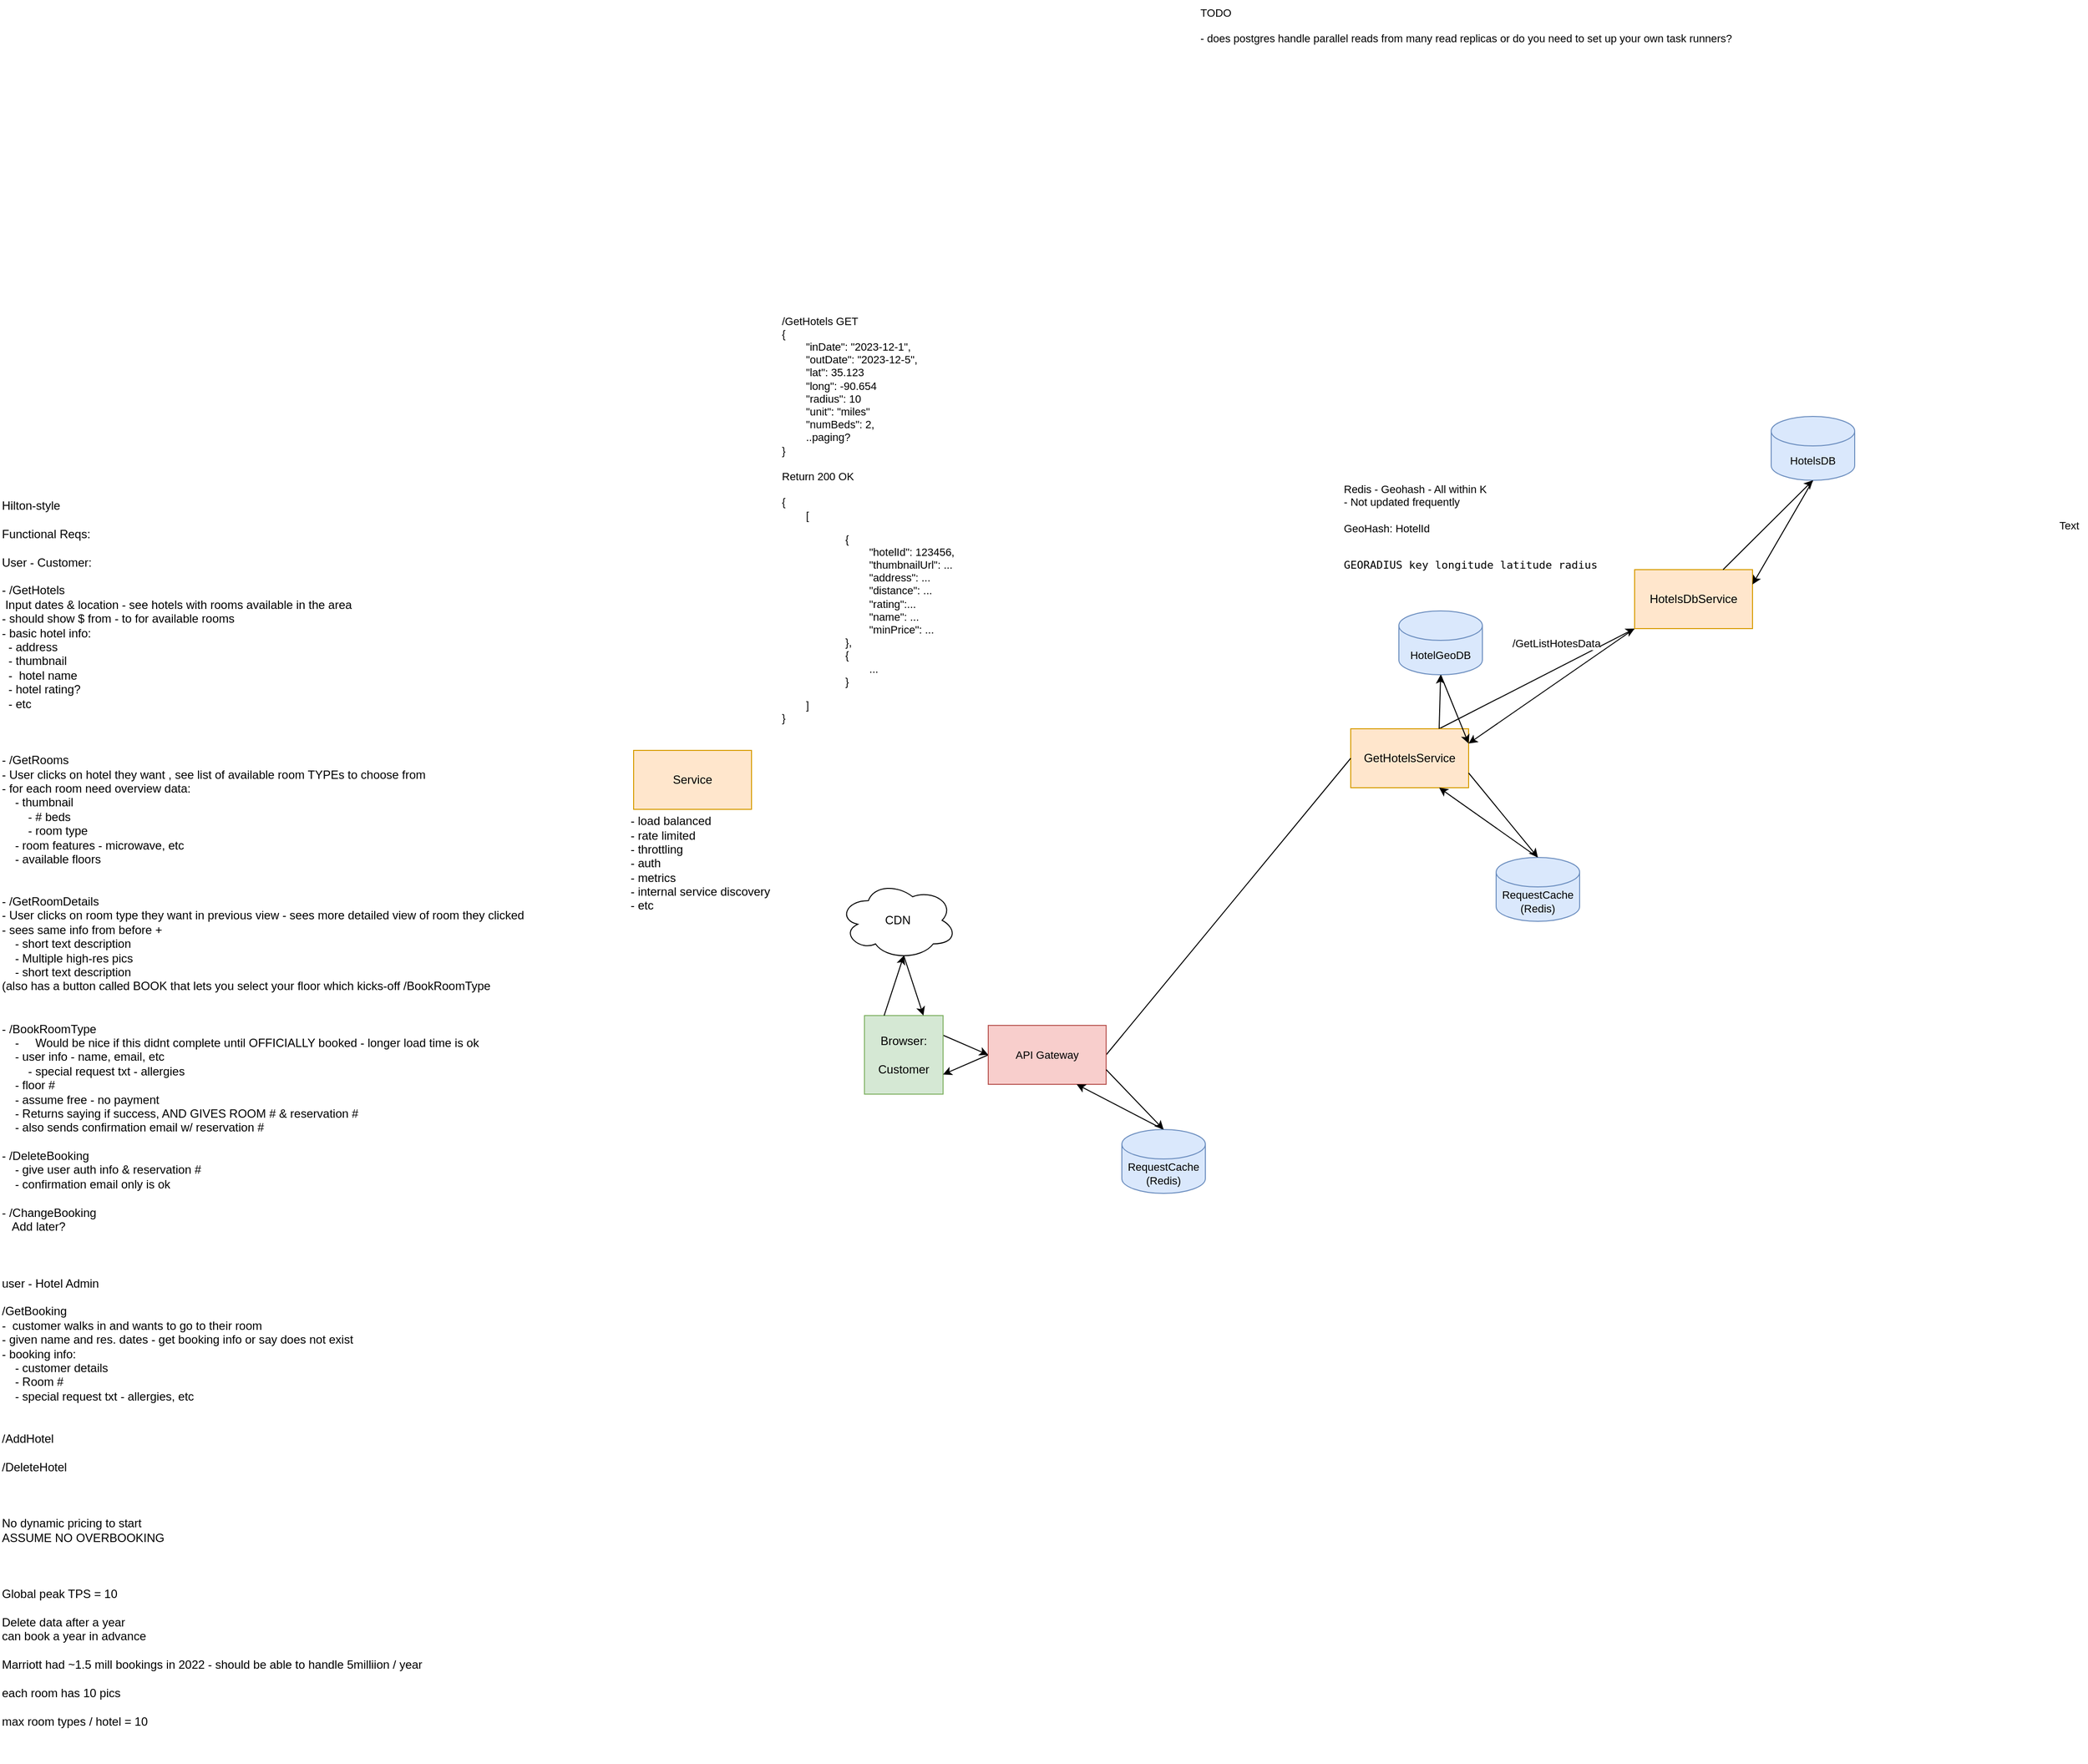 <mxfile version="22.0.8" type="github">
  <diagram name="Page-1" id="RRSpOChAPI_KbZhBSmLg">
    <mxGraphModel dx="2087" dy="2031" grid="0" gridSize="10" guides="1" tooltips="1" connect="1" arrows="1" fold="1" page="0" pageScale="1" pageWidth="850" pageHeight="1100" background="none" math="0" shadow="0">
      <root>
        <mxCell id="0" />
        <mxCell id="1" parent="0" />
        <mxCell id="EIAWiYakASDLayadyy67-1" value="&lt;div align=&quot;left&quot;&gt;Hilton-style&lt;br&gt;&lt;br&gt;Functional Reqs:&lt;/div&gt;&lt;div align=&quot;left&quot;&gt;&lt;br&gt;&lt;/div&gt;&lt;div align=&quot;left&quot;&gt;User - Customer:&lt;/div&gt;&lt;div align=&quot;left&quot;&gt;&lt;br&gt;&lt;/div&gt;&lt;div align=&quot;left&quot;&gt;- /GetHotels&lt;br&gt;&lt;/div&gt;&lt;div align=&quot;left&quot;&gt;&amp;nbsp;Input dates &amp;amp; location - see hotels with rooms available in the area&lt;/div&gt;&lt;div align=&quot;left&quot;&gt;- should show $ from - to for available rooms&lt;/div&gt;&lt;div align=&quot;left&quot;&gt;- basic hotel info:&lt;/div&gt;&lt;div align=&quot;left&quot;&gt;&amp;nbsp; - address&lt;/div&gt;&lt;div align=&quot;left&quot;&gt;&amp;nbsp; - thumbnail&lt;/div&gt;&lt;div align=&quot;left&quot;&gt;&amp;nbsp; -&amp;nbsp; hotel name&lt;/div&gt;&lt;div align=&quot;left&quot;&gt;&amp;nbsp; - hotel rating?&lt;/div&gt;&lt;div align=&quot;left&quot;&gt;&amp;nbsp; - etc&lt;br&gt;&lt;br&gt;&lt;br&gt;&lt;/div&gt;&lt;div align=&quot;left&quot;&gt;&lt;br&gt;&lt;/div&gt;&lt;div align=&quot;left&quot;&gt;- /GetRooms&lt;/div&gt;&lt;div align=&quot;left&quot;&gt;- User clicks on hotel they want , see list of available room TYPEs to choose from&lt;/div&gt;&lt;div align=&quot;left&quot;&gt;- for each room need overview data:&lt;/div&gt;&lt;div align=&quot;left&quot;&gt;&lt;span style=&quot;&quot;&gt;&lt;span style=&quot;&quot;&gt;&amp;nbsp;&amp;nbsp;&amp;nbsp;&amp;nbsp;&lt;/span&gt;&lt;/span&gt;- thumbnail&lt;/div&gt;&lt;div align=&quot;left&quot;&gt;&amp;nbsp;&amp;nbsp;&amp;nbsp;&amp;nbsp;&amp;nbsp;&amp;nbsp;&amp;nbsp; - # beds&lt;/div&gt;&lt;div align=&quot;left&quot;&gt;&amp;nbsp;&amp;nbsp;&amp;nbsp;&amp;nbsp;&amp;nbsp;&amp;nbsp;&amp;nbsp; - room type&lt;/div&gt;&lt;div align=&quot;left&quot;&gt;&lt;span style=&quot;&quot;&gt;&lt;span style=&quot;&quot;&gt;&amp;nbsp;&amp;nbsp;&amp;nbsp;&amp;nbsp;&lt;/span&gt;&lt;/span&gt;- room features - microwave, etc&lt;/div&gt;&lt;div align=&quot;left&quot;&gt;&lt;span style=&quot;&quot;&gt;&lt;span style=&quot;&quot;&gt;&amp;nbsp;&amp;nbsp;&amp;nbsp;&amp;nbsp;&lt;/span&gt;&lt;/span&gt;- available floors&lt;/div&gt;&lt;div align=&quot;left&quot;&gt;&lt;br&gt;&lt;/div&gt;&lt;div align=&quot;left&quot;&gt;&lt;br&gt;&lt;/div&gt;&lt;div align=&quot;left&quot;&gt;- /GetRoomDetails&lt;/div&gt;&lt;div align=&quot;left&quot;&gt;- User clicks on room type they want in previous view - sees more detailed view of room they clicked&lt;/div&gt;&lt;div align=&quot;left&quot;&gt;- sees same info from before + &lt;br&gt;&lt;div align=&quot;left&quot;&gt;&lt;span style=&quot;&quot;&gt;&amp;nbsp;&amp;nbsp;&amp;nbsp;&amp;nbsp;&lt;/span&gt;- short text description&lt;/div&gt;&lt;div align=&quot;left&quot;&gt;&lt;span style=&quot;&quot;&gt;&lt;span style=&quot;&quot;&gt;&amp;nbsp;&amp;nbsp;&amp;nbsp;&amp;nbsp;&lt;/span&gt;&lt;/span&gt;- Multiple high-res pics&lt;/div&gt;&lt;div align=&quot;left&quot;&gt;&lt;span style=&quot;&quot;&gt;&lt;span style=&quot;&quot;&gt;&amp;nbsp;&amp;nbsp;&amp;nbsp;&amp;nbsp;&lt;/span&gt;&lt;/span&gt;- short text description&lt;/div&gt;&lt;div align=&quot;left&quot;&gt;(also has a button called BOOK that lets you select your floor which kicks-off /BookRoomType&lt;/div&gt;&lt;div align=&quot;left&quot;&gt;&lt;br&gt;&lt;/div&gt;&lt;div align=&quot;left&quot;&gt;&lt;br&gt;&lt;/div&gt;&lt;div align=&quot;left&quot;&gt;- /BookRoomType&lt;/div&gt;&lt;div align=&quot;left&quot;&gt;&lt;span style=&quot;&quot;&gt;&lt;span style=&quot;&quot;&gt;&amp;nbsp;&amp;nbsp;&amp;nbsp;&amp;nbsp;&lt;/span&gt;&lt;/span&gt;- &lt;span style=&quot;&quot;&gt;&amp;nbsp;&amp;nbsp;&amp;nbsp;&lt;/span&gt; Would be nice if this didnt complete until OFFICIALLY booked - longer load time is ok&lt;/div&gt;&lt;div align=&quot;left&quot;&gt;&lt;span style=&quot;&quot;&gt;&lt;span style=&quot;&quot;&gt;&amp;nbsp;&amp;nbsp;&amp;nbsp;&amp;nbsp;&lt;/span&gt;&lt;/span&gt;- user info - name, email, etc&lt;/div&gt;&lt;div align=&quot;left&quot;&gt;&amp;nbsp;&amp;nbsp;&amp;nbsp;&amp;nbsp;&amp;nbsp;&amp;nbsp;&amp;nbsp; - special request txt - allergies&lt;/div&gt;&lt;div align=&quot;left&quot;&gt;&lt;span style=&quot;&quot;&gt;&lt;span style=&quot;&quot;&gt;&amp;nbsp;&amp;nbsp;&amp;nbsp;&amp;nbsp;&lt;/span&gt;&lt;/span&gt;- floor #&lt;/div&gt;&lt;div align=&quot;left&quot;&gt;&lt;span style=&quot;&quot;&gt;&lt;span style=&quot;&quot;&gt;&amp;nbsp;&amp;nbsp;&amp;nbsp;&amp;nbsp;&lt;/span&gt;&lt;/span&gt;- assume free - no payment&lt;/div&gt;&lt;div align=&quot;left&quot;&gt;&lt;span style=&quot;&quot;&gt;&lt;span style=&quot;&quot;&gt;&amp;nbsp;&amp;nbsp;&amp;nbsp;&amp;nbsp;&lt;/span&gt;&lt;/span&gt;- Returns saying if success, AND GIVES ROOM # &amp;amp; reservation #&lt;/div&gt;&lt;div align=&quot;left&quot;&gt;&lt;span style=&quot;&quot;&gt;&lt;span style=&quot;&quot;&gt;&amp;nbsp;&amp;nbsp;&amp;nbsp;&amp;nbsp;&lt;/span&gt;&lt;/span&gt;- also sends confirmation email w/ reservation #&lt;br&gt;&lt;/div&gt;&lt;div align=&quot;left&quot;&gt;&lt;br&gt;&lt;/div&gt;&lt;div align=&quot;left&quot;&gt;- /DeleteBooking&lt;/div&gt;&lt;div align=&quot;left&quot;&gt;&lt;span style=&quot;&quot;&gt;&lt;span style=&quot;&quot;&gt;&amp;nbsp;&amp;nbsp;&amp;nbsp;&amp;nbsp;&lt;/span&gt;&lt;/span&gt;- give user auth info &amp;amp; reservation #&lt;/div&gt;&lt;div align=&quot;left&quot;&gt;&lt;span style=&quot;&quot;&gt;&lt;span style=&quot;white-space: pre;&quot;&gt;&amp;nbsp;&amp;nbsp;&amp;nbsp;&amp;nbsp;&lt;/span&gt;&lt;/span&gt;- confirmation email only is ok&lt;/div&gt;&lt;div align=&quot;left&quot;&gt;&lt;br&gt;&lt;/div&gt;&lt;div align=&quot;left&quot;&gt;- /ChangeBooking&lt;/div&gt;&lt;div align=&quot;left&quot;&gt;&lt;span style=&quot;&quot;&gt;&lt;span style=&quot;white-space: pre;&quot;&gt;&amp;nbsp;&amp;nbsp;&amp;nbsp;Add later?&lt;/span&gt;&lt;/span&gt;&lt;div align=&quot;left&quot;&gt;&lt;br&gt;&lt;/div&gt;&lt;/div&gt;&lt;div align=&quot;left&quot;&gt;&lt;br&gt;&lt;/div&gt;&lt;div align=&quot;left&quot;&gt;&lt;br&gt;&lt;/div&gt;&lt;div align=&quot;left&quot;&gt;user - Hotel Admin&lt;br&gt;&lt;br&gt;/GetBooking&lt;/div&gt;&lt;div align=&quot;left&quot;&gt;-&amp;nbsp; customer walks in and wants to go to their room&lt;br&gt;&lt;/div&gt;&lt;div align=&quot;left&quot;&gt;- given name and res. dates - get booking info or say does not exist&lt;/div&gt;&lt;div align=&quot;left&quot;&gt;- booking info:&lt;/div&gt;&lt;div align=&quot;left&quot;&gt;&lt;span style=&quot;&quot;&gt;&lt;span style=&quot;&quot;&gt;&amp;nbsp;&amp;nbsp;&amp;nbsp;&amp;nbsp;&lt;/span&gt;&lt;/span&gt;- customer details&lt;/div&gt;&lt;div align=&quot;left&quot;&gt;&lt;span style=&quot;&quot;&gt;&lt;span style=&quot;&quot;&gt;&amp;nbsp;&amp;nbsp;&amp;nbsp;&amp;nbsp;&lt;/span&gt;&lt;/span&gt;- Room #&lt;/div&gt;&lt;div align=&quot;left&quot;&gt;&lt;span style=&quot;&quot;&gt;&lt;span style=&quot;&quot;&gt;&amp;nbsp;&amp;nbsp;&amp;nbsp;&amp;nbsp;&lt;/span&gt;&lt;/span&gt;- special request txt - allergies, etc&lt;/div&gt;&lt;div align=&quot;left&quot;&gt;&lt;br&gt;&lt;/div&gt;&lt;div align=&quot;left&quot;&gt;&lt;br&gt;&lt;/div&gt;&lt;div align=&quot;left&quot;&gt;/AddHotel&lt;/div&gt;&lt;div align=&quot;left&quot;&gt;&lt;br&gt;&lt;/div&gt;&lt;div align=&quot;left&quot;&gt;/DeleteHotel&lt;br&gt;&lt;/div&gt;&lt;div align=&quot;left&quot;&gt;&lt;br&gt;&lt;/div&gt;&lt;div align=&quot;left&quot;&gt;&lt;br&gt;&lt;/div&gt;&lt;div align=&quot;left&quot;&gt;&lt;br&gt;&lt;/div&gt;&lt;div align=&quot;left&quot;&gt;No dynamic pricing to start&lt;br&gt;&lt;/div&gt;&lt;div align=&quot;left&quot;&gt;ASSUME NO OVERBOOKING&lt;/div&gt;&lt;div align=&quot;left&quot;&gt;&lt;br&gt;&lt;/div&gt;&lt;div align=&quot;left&quot;&gt;&lt;br&gt;&lt;/div&gt;&lt;div align=&quot;left&quot;&gt;&lt;br&gt;&lt;/div&gt;&lt;div align=&quot;left&quot;&gt;Global peak TPS = 10&lt;/div&gt;&lt;div align=&quot;left&quot;&gt;&lt;br&gt;&lt;/div&gt;&lt;div align=&quot;left&quot;&gt;Delete data after a year&lt;/div&gt;&lt;div align=&quot;left&quot;&gt;can book a year in advance&lt;/div&gt;&lt;div align=&quot;left&quot;&gt;&lt;br&gt;&lt;/div&gt;&lt;div align=&quot;left&quot;&gt;Marriott had ~1.5 mill bookings in 2022 - should be able to handle 5milliion / year&lt;/div&gt;&lt;div align=&quot;left&quot;&gt;&lt;br&gt;&lt;/div&gt;&lt;div align=&quot;left&quot;&gt;each room has 10 pics&lt;/div&gt;&lt;div align=&quot;left&quot;&gt;&lt;br&gt;&lt;/div&gt;&lt;div align=&quot;left&quot;&gt;max room types / hotel = 10&lt;br&gt;&lt;/div&gt;&lt;div align=&quot;left&quot;&gt;&lt;br&gt;&lt;/div&gt;&lt;/div&gt;&lt;div align=&quot;left&quot;&gt;&lt;br&gt;&lt;/div&gt;" style="text;html=1;align=left;verticalAlign=middle;resizable=0;points=[];autosize=1;strokeColor=none;fillColor=none;" vertex="1" parent="1">
          <mxGeometry x="-220" y="-593" width="559" height="1294" as="geometry" />
        </mxCell>
        <mxCell id="EIAWiYakASDLayadyy67-28" style="edgeStyle=none;shape=connector;rounded=0;orthogonalLoop=1;jettySize=auto;html=1;exitX=1;exitY=0.25;exitDx=0;exitDy=0;entryX=0;entryY=0.5;entryDx=0;entryDy=0;labelBackgroundColor=default;strokeColor=default;align=center;verticalAlign=middle;fontFamily=Helvetica;fontSize=11;fontColor=default;endArrow=classic;" edge="1" parent="1" source="EIAWiYakASDLayadyy67-2" target="EIAWiYakASDLayadyy67-27">
          <mxGeometry relative="1" as="geometry" />
        </mxCell>
        <mxCell id="EIAWiYakASDLayadyy67-2" value="Browser:&lt;br&gt;&lt;br&gt;Customer" style="whiteSpace=wrap;html=1;aspect=fixed;fillColor=#d5e8d4;strokeColor=#82b366;" vertex="1" parent="1">
          <mxGeometry x="660" y="-60" width="80" height="80" as="geometry" />
        </mxCell>
        <mxCell id="EIAWiYakASDLayadyy67-37" style="edgeStyle=none;shape=connector;rounded=0;orthogonalLoop=1;jettySize=auto;html=1;exitX=0.75;exitY=0;exitDx=0;exitDy=0;entryX=0;entryY=1;entryDx=0;entryDy=0;labelBackgroundColor=default;strokeColor=default;align=center;verticalAlign=middle;fontFamily=Helvetica;fontSize=11;fontColor=default;endArrow=classic;" edge="1" parent="1" source="EIAWiYakASDLayadyy67-4" target="EIAWiYakASDLayadyy67-36">
          <mxGeometry relative="1" as="geometry" />
        </mxCell>
        <mxCell id="EIAWiYakASDLayadyy67-44" value="/GetListHotesData" style="edgeLabel;html=1;align=center;verticalAlign=middle;resizable=0;points=[];fontSize=11;fontFamily=Helvetica;fontColor=default;" vertex="1" connectable="0" parent="EIAWiYakASDLayadyy67-37">
          <mxGeometry x="-0.14" relative="1" as="geometry">
            <mxPoint x="33" y="-43" as="offset" />
          </mxGeometry>
        </mxCell>
        <mxCell id="EIAWiYakASDLayadyy67-4" value="GetHotelsService" style="whiteSpace=wrap;html=1;fillColor=#ffe6cc;strokeColor=#d79b00;" vertex="1" parent="1">
          <mxGeometry x="1155" y="-352" width="120" height="60" as="geometry" />
        </mxCell>
        <mxCell id="EIAWiYakASDLayadyy67-7" value="Service" style="whiteSpace=wrap;html=1;fillColor=#ffe6cc;strokeColor=#d79b00;" vertex="1" parent="1">
          <mxGeometry x="425" y="-330" width="120" height="60" as="geometry" />
        </mxCell>
        <mxCell id="EIAWiYakASDLayadyy67-8" value="&lt;div align=&quot;left&quot;&gt;- load balanced&lt;/div&gt;&lt;div align=&quot;left&quot;&gt;- rate limited&lt;/div&gt;&lt;div align=&quot;left&quot;&gt;- throttling&lt;/div&gt;&lt;div align=&quot;left&quot;&gt;- auth&lt;/div&gt;&lt;div align=&quot;left&quot;&gt;- metrics&lt;/div&gt;&lt;div align=&quot;left&quot;&gt;- internal service discovery&lt;/div&gt;&lt;div align=&quot;left&quot;&gt;- etc&lt;br&gt;&lt;/div&gt;" style="text;html=1;align=left;verticalAlign=middle;resizable=0;points=[];autosize=1;strokeColor=none;fillColor=none;" vertex="1" parent="1">
          <mxGeometry x="420" y="-270" width="170" height="110" as="geometry" />
        </mxCell>
        <mxCell id="EIAWiYakASDLayadyy67-12" style="rounded=0;orthogonalLoop=1;jettySize=auto;html=1;exitX=0.55;exitY=0.95;exitDx=0;exitDy=0;exitPerimeter=0;entryX=0.75;entryY=0;entryDx=0;entryDy=0;" edge="1" parent="1" source="EIAWiYakASDLayadyy67-9" target="EIAWiYakASDLayadyy67-2">
          <mxGeometry relative="1" as="geometry" />
        </mxCell>
        <mxCell id="EIAWiYakASDLayadyy67-9" value="CDN" style="ellipse;shape=cloud;whiteSpace=wrap;html=1;" vertex="1" parent="1">
          <mxGeometry x="634" y="-197" width="120" height="80" as="geometry" />
        </mxCell>
        <mxCell id="EIAWiYakASDLayadyy67-11" style="rounded=0;orthogonalLoop=1;jettySize=auto;html=1;exitX=0.25;exitY=0;exitDx=0;exitDy=0;entryX=0.55;entryY=0.95;entryDx=0;entryDy=0;entryPerimeter=0;" edge="1" parent="1" source="EIAWiYakASDLayadyy67-2" target="EIAWiYakASDLayadyy67-9">
          <mxGeometry relative="1" as="geometry" />
        </mxCell>
        <mxCell id="EIAWiYakASDLayadyy67-18" style="edgeStyle=none;shape=connector;rounded=0;orthogonalLoop=1;jettySize=auto;html=1;exitX=0.5;exitY=1;exitDx=0;exitDy=0;exitPerimeter=0;entryX=1;entryY=0.25;entryDx=0;entryDy=0;labelBackgroundColor=default;strokeColor=default;align=center;verticalAlign=middle;fontFamily=Helvetica;fontSize=11;fontColor=default;endArrow=classic;" edge="1" parent="1" source="EIAWiYakASDLayadyy67-15" target="EIAWiYakASDLayadyy67-4">
          <mxGeometry relative="1" as="geometry" />
        </mxCell>
        <mxCell id="EIAWiYakASDLayadyy67-15" value="HotelGeoDB" style="shape=cylinder3;whiteSpace=wrap;html=1;boundedLbl=1;backgroundOutline=1;size=15;fontFamily=Helvetica;fontSize=11;fillColor=#dae8fc;strokeColor=#6c8ebf;" vertex="1" parent="1">
          <mxGeometry x="1204" y="-472" width="85" height="65" as="geometry" />
        </mxCell>
        <mxCell id="EIAWiYakASDLayadyy67-16" value="&lt;div align=&quot;left&quot;&gt;Redis - Geohash - All within K&lt;/div&gt;&lt;div align=&quot;left&quot;&gt;- Not updated frequently&lt;br&gt;&lt;br&gt;GeoHash: HotelId&lt;/div&gt;&lt;div align=&quot;left&quot;&gt;&lt;br&gt;&lt;/div&gt;&lt;div align=&quot;left&quot;&gt;&lt;pre class=&quot;command-syntax&quot;&gt;GEORADIUS key longitude latitude radius&lt;/pre&gt;&lt;/div&gt;" style="text;html=1;align=left;verticalAlign=middle;resizable=0;points=[];autosize=1;strokeColor=none;fillColor=none;fontSize=11;fontFamily=Helvetica;fontColor=default;" vertex="1" parent="1">
          <mxGeometry x="1146" y="-609" width="252" height="113" as="geometry" />
        </mxCell>
        <mxCell id="EIAWiYakASDLayadyy67-17" style="edgeStyle=none;shape=connector;rounded=0;orthogonalLoop=1;jettySize=auto;html=1;exitX=0.75;exitY=0;exitDx=0;exitDy=0;entryX=0.5;entryY=1;entryDx=0;entryDy=0;entryPerimeter=0;labelBackgroundColor=default;strokeColor=default;align=center;verticalAlign=middle;fontFamily=Helvetica;fontSize=11;fontColor=default;endArrow=classic;" edge="1" parent="1" source="EIAWiYakASDLayadyy67-4" target="EIAWiYakASDLayadyy67-15">
          <mxGeometry relative="1" as="geometry" />
        </mxCell>
        <mxCell id="EIAWiYakASDLayadyy67-21" style="edgeStyle=none;shape=connector;rounded=0;orthogonalLoop=1;jettySize=auto;html=1;exitX=0.5;exitY=0;exitDx=0;exitDy=0;exitPerimeter=0;entryX=0.75;entryY=1;entryDx=0;entryDy=0;labelBackgroundColor=default;strokeColor=default;align=center;verticalAlign=middle;fontFamily=Helvetica;fontSize=11;fontColor=default;endArrow=classic;" edge="1" parent="1" source="EIAWiYakASDLayadyy67-19" target="EIAWiYakASDLayadyy67-4">
          <mxGeometry relative="1" as="geometry" />
        </mxCell>
        <mxCell id="EIAWiYakASDLayadyy67-19" value="&lt;div&gt;RequestCache&lt;/div&gt;&lt;div&gt;(Redis)&lt;br&gt;&lt;/div&gt;" style="shape=cylinder3;whiteSpace=wrap;html=1;boundedLbl=1;backgroundOutline=1;size=15;fontFamily=Helvetica;fontSize=11;fillColor=#dae8fc;strokeColor=#6c8ebf;" vertex="1" parent="1">
          <mxGeometry x="1303" y="-221" width="85" height="65" as="geometry" />
        </mxCell>
        <mxCell id="EIAWiYakASDLayadyy67-20" style="edgeStyle=none;shape=connector;rounded=0;orthogonalLoop=1;jettySize=auto;html=1;exitX=1;exitY=0.75;exitDx=0;exitDy=0;entryX=0.5;entryY=0;entryDx=0;entryDy=0;entryPerimeter=0;labelBackgroundColor=default;strokeColor=default;align=center;verticalAlign=middle;fontFamily=Helvetica;fontSize=11;fontColor=default;endArrow=classic;" edge="1" parent="1" source="EIAWiYakASDLayadyy67-4" target="EIAWiYakASDLayadyy67-19">
          <mxGeometry relative="1" as="geometry" />
        </mxCell>
        <mxCell id="EIAWiYakASDLayadyy67-22" value="&lt;div align=&quot;left&quot;&gt;/GetHotels GET&lt;/div&gt;&lt;div align=&quot;left&quot;&gt;{&lt;/div&gt;&lt;div align=&quot;left&quot;&gt;&lt;span style=&quot;white-space: pre;&quot;&gt;&#x9;&lt;/span&gt;&quot;inDate&quot;: &quot;2023-12-1&quot;,&lt;/div&gt;&lt;div align=&quot;left&quot;&gt;&lt;span style=&quot;white-space: pre;&quot;&gt;&#x9;&lt;/span&gt;&quot;outDate&quot;: &quot;2023-12-5&quot;,&lt;/div&gt;&lt;div align=&quot;left&quot;&gt;&lt;span style=&quot;white-space: pre;&quot;&gt;&#x9;&lt;/span&gt;&quot;lat&quot;: 35.123&lt;/div&gt;&lt;div align=&quot;left&quot;&gt;&lt;span style=&quot;white-space: pre;&quot;&gt;&#x9;&lt;/span&gt;&quot;long&quot;: -90.654&lt;/div&gt;&lt;div align=&quot;left&quot;&gt;&lt;span style=&quot;white-space: pre;&quot;&gt;&#x9;&lt;/span&gt;&quot;radius&quot;: 10&lt;/div&gt;&lt;div align=&quot;left&quot;&gt;&lt;span style=&quot;white-space: pre;&quot;&gt;&#x9;&lt;/span&gt;&quot;unit&quot;: &quot;miles&quot;&lt;/div&gt;&lt;div align=&quot;left&quot;&gt;&lt;span style=&quot;white-space: pre;&quot;&gt;&#x9;&lt;/span&gt;&quot;numBeds&quot;: 2,&lt;br&gt;&lt;/div&gt;&lt;div align=&quot;left&quot;&gt;&lt;span style=&quot;white-space: pre;&quot;&gt;&#x9;&lt;/span&gt;..paging?&lt;br&gt;&lt;/div&gt;&lt;div align=&quot;left&quot;&gt;}&lt;/div&gt;&lt;div align=&quot;left&quot;&gt;&lt;br&gt;&lt;/div&gt;&lt;div align=&quot;left&quot;&gt;Return 200 OK&lt;br&gt;&lt;br&gt;{&lt;/div&gt;&lt;div align=&quot;left&quot;&gt;&lt;span style=&quot;white-space: pre;&quot;&gt;&lt;span style=&quot;white-space: pre;&quot;&gt;&#x9;&lt;/span&gt;[&lt;/span&gt;&lt;/div&gt;&lt;blockquote&gt;&lt;div align=&quot;left&quot;&gt;&lt;span style=&quot;white-space: pre;&quot;&gt;&#x9;&lt;/span&gt;{&lt;/div&gt;&lt;div align=&quot;left&quot;&gt;&lt;span style=&quot;white-space: pre;&quot;&gt;&#x9;&lt;/span&gt;&lt;span style=&quot;white-space: pre;&quot;&gt;&#x9;&quot;hotelId&quot;: 123456,&lt;/span&gt;&lt;/div&gt;&lt;div align=&quot;left&quot;&gt;&lt;span style=&quot;white-space: pre;&quot;&gt;&lt;span style=&quot;white-space: pre;&quot;&gt;&#x9;&lt;/span&gt;&lt;span style=&quot;white-space: pre;&quot;&gt;&#x9;&lt;/span&gt;&quot;thumbnailUrl&quot;: ...&lt;/span&gt;&lt;/div&gt;&lt;div align=&quot;left&quot;&gt;&lt;span style=&quot;white-space: pre;&quot;&gt;&lt;span style=&quot;white-space: pre;&quot;&gt;&#x9;&lt;/span&gt;&lt;span style=&quot;white-space: pre;&quot;&gt;&#x9;&lt;/span&gt;&quot;address&quot;: ...&lt;/span&gt;&lt;/div&gt;&lt;div align=&quot;left&quot;&gt;&lt;span style=&quot;white-space: pre;&quot;&gt;&lt;span style=&quot;white-space: pre;&quot;&gt;&#x9;&lt;/span&gt;&lt;span style=&quot;white-space: pre;&quot;&gt;&#x9;&lt;/span&gt;&quot;distance&quot;: ...&lt;/span&gt;&lt;/div&gt;&lt;div align=&quot;left&quot;&gt;&lt;span style=&quot;white-space: pre;&quot;&gt;&lt;span style=&quot;white-space: pre;&quot;&gt;&#x9;&lt;/span&gt;&lt;span style=&quot;white-space: pre;&quot;&gt;&#x9;&lt;/span&gt;&quot;rating&quot;:...&lt;/span&gt;&lt;/div&gt;&lt;div align=&quot;left&quot;&gt;&lt;span style=&quot;white-space: pre;&quot;&gt;&lt;span style=&quot;white-space: pre;&quot;&gt;&#x9;&lt;/span&gt;&lt;span style=&quot;white-space: pre;&quot;&gt;&#x9;&lt;/span&gt;&quot;name&quot;: ...&lt;br&gt;&lt;/span&gt;&lt;/div&gt;&lt;div align=&quot;left&quot;&gt;&lt;span style=&quot;white-space: pre;&quot;&gt;&lt;span style=&quot;white-space: pre;&quot;&gt;&#x9;&lt;/span&gt;&lt;span style=&quot;white-space: pre;&quot;&gt;&#x9;&lt;/span&gt;&quot;minPrice&quot;: ...&lt;br&gt;&lt;/span&gt;&lt;/div&gt;&lt;div align=&quot;left&quot;&gt;&lt;span style=&quot;white-space: pre;&quot;&gt;&#x9;&lt;/span&gt;},&lt;/div&gt;&lt;div align=&quot;left&quot;&gt;&lt;span style=&quot;white-space: pre;&quot;&gt;&#x9;&lt;/span&gt;{&lt;/div&gt;&lt;div align=&quot;left&quot;&gt;&lt;span style=&quot;white-space: pre;&quot;&gt;&#x9;&lt;/span&gt;&lt;span style=&quot;white-space: pre;&quot;&gt;&#x9;&lt;/span&gt;...&lt;br&gt;&lt;/div&gt;&lt;div align=&quot;left&quot;&gt;&lt;span style=&quot;white-space: pre;&quot;&gt;&#x9;&lt;/span&gt;}&lt;br&gt;&lt;/div&gt;&lt;/blockquote&gt;&lt;div align=&quot;left&quot;&gt;&lt;span style=&quot;white-space: pre;&quot;&gt;&#x9;&lt;/span&gt;]&lt;br&gt;&lt;/div&gt;&lt;div align=&quot;left&quot;&gt;}&lt;br&gt;&lt;/div&gt;" style="text;html=1;align=left;verticalAlign=middle;resizable=0;points=[];autosize=1;strokeColor=none;fillColor=none;fontSize=11;fontFamily=Helvetica;fontColor=default;" vertex="1" parent="1">
          <mxGeometry x="574" y="-780" width="230" height="430" as="geometry" />
        </mxCell>
        <mxCell id="EIAWiYakASDLayadyy67-29" style="edgeStyle=none;shape=connector;rounded=0;orthogonalLoop=1;jettySize=auto;html=1;exitX=0;exitY=0.5;exitDx=0;exitDy=0;entryX=1;entryY=0.75;entryDx=0;entryDy=0;labelBackgroundColor=default;strokeColor=default;align=center;verticalAlign=middle;fontFamily=Helvetica;fontSize=11;fontColor=default;endArrow=classic;" edge="1" parent="1" source="EIAWiYakASDLayadyy67-27" target="EIAWiYakASDLayadyy67-2">
          <mxGeometry relative="1" as="geometry" />
        </mxCell>
        <mxCell id="EIAWiYakASDLayadyy67-35" style="edgeStyle=none;shape=connector;rounded=0;orthogonalLoop=1;jettySize=auto;html=1;exitX=1;exitY=0.5;exitDx=0;exitDy=0;entryX=0;entryY=0.5;entryDx=0;entryDy=0;labelBackgroundColor=default;strokeColor=default;align=center;verticalAlign=middle;fontFamily=Helvetica;fontSize=11;fontColor=default;endArrow=none;endFill=0;" edge="1" parent="1" source="EIAWiYakASDLayadyy67-27" target="EIAWiYakASDLayadyy67-4">
          <mxGeometry relative="1" as="geometry" />
        </mxCell>
        <mxCell id="EIAWiYakASDLayadyy67-27" value="API Gateway" style="rounded=0;whiteSpace=wrap;html=1;fontFamily=Helvetica;fontSize=11;fillColor=#f8cecc;strokeColor=#b85450;" vertex="1" parent="1">
          <mxGeometry x="786" y="-50" width="120" height="60" as="geometry" />
        </mxCell>
        <mxCell id="EIAWiYakASDLayadyy67-32" style="edgeStyle=none;shape=connector;rounded=0;orthogonalLoop=1;jettySize=auto;html=1;exitX=0.5;exitY=0;exitDx=0;exitDy=0;exitPerimeter=0;entryX=0.75;entryY=1;entryDx=0;entryDy=0;labelBackgroundColor=default;strokeColor=default;align=center;verticalAlign=middle;fontFamily=Helvetica;fontSize=11;fontColor=default;endArrow=classic;" edge="1" parent="1" source="EIAWiYakASDLayadyy67-30" target="EIAWiYakASDLayadyy67-27">
          <mxGeometry relative="1" as="geometry" />
        </mxCell>
        <mxCell id="EIAWiYakASDLayadyy67-30" value="&lt;div&gt;RequestCache&lt;/div&gt;&lt;div&gt;(Redis)&lt;br&gt;&lt;/div&gt;" style="shape=cylinder3;whiteSpace=wrap;html=1;boundedLbl=1;backgroundOutline=1;size=15;fontFamily=Helvetica;fontSize=11;fillColor=#dae8fc;strokeColor=#6c8ebf;" vertex="1" parent="1">
          <mxGeometry x="922" y="56" width="85" height="65" as="geometry" />
        </mxCell>
        <mxCell id="EIAWiYakASDLayadyy67-31" style="edgeStyle=none;shape=connector;rounded=0;orthogonalLoop=1;jettySize=auto;html=1;exitX=1;exitY=0.75;exitDx=0;exitDy=0;entryX=0.5;entryY=0;entryDx=0;entryDy=0;entryPerimeter=0;labelBackgroundColor=default;strokeColor=default;align=center;verticalAlign=middle;fontFamily=Helvetica;fontSize=11;fontColor=default;endArrow=classic;" edge="1" parent="1" source="EIAWiYakASDLayadyy67-27" target="EIAWiYakASDLayadyy67-30">
          <mxGeometry relative="1" as="geometry" />
        </mxCell>
        <mxCell id="EIAWiYakASDLayadyy67-38" style="edgeStyle=none;shape=connector;rounded=0;orthogonalLoop=1;jettySize=auto;html=1;exitX=0;exitY=1;exitDx=0;exitDy=0;entryX=1;entryY=0.25;entryDx=0;entryDy=0;labelBackgroundColor=default;strokeColor=default;align=center;verticalAlign=middle;fontFamily=Helvetica;fontSize=11;fontColor=default;endArrow=classic;" edge="1" parent="1" source="EIAWiYakASDLayadyy67-36" target="EIAWiYakASDLayadyy67-4">
          <mxGeometry relative="1" as="geometry" />
        </mxCell>
        <mxCell id="EIAWiYakASDLayadyy67-36" value="HotelsDbService" style="whiteSpace=wrap;html=1;fillColor=#ffe6cc;strokeColor=#d79b00;" vertex="1" parent="1">
          <mxGeometry x="1444" y="-514" width="120" height="60" as="geometry" />
        </mxCell>
        <mxCell id="EIAWiYakASDLayadyy67-43" style="edgeStyle=none;shape=connector;rounded=0;orthogonalLoop=1;jettySize=auto;html=1;exitX=0.5;exitY=1;exitDx=0;exitDy=0;exitPerimeter=0;entryX=1;entryY=0.25;entryDx=0;entryDy=0;labelBackgroundColor=default;strokeColor=default;align=center;verticalAlign=middle;fontFamily=Helvetica;fontSize=11;fontColor=default;endArrow=classic;" edge="1" parent="1" source="EIAWiYakASDLayadyy67-39" target="EIAWiYakASDLayadyy67-36">
          <mxGeometry relative="1" as="geometry" />
        </mxCell>
        <mxCell id="EIAWiYakASDLayadyy67-39" value="HotelsDB" style="shape=cylinder3;whiteSpace=wrap;html=1;boundedLbl=1;backgroundOutline=1;size=15;fontFamily=Helvetica;fontSize=11;fillColor=#dae8fc;strokeColor=#6c8ebf;" vertex="1" parent="1">
          <mxGeometry x="1583" y="-670" width="85" height="65" as="geometry" />
        </mxCell>
        <mxCell id="EIAWiYakASDLayadyy67-40" value="&lt;div align=&quot;left&quot;&gt;TODO&lt;/div&gt;&lt;div align=&quot;left&quot;&gt;&lt;br&gt;&lt;/div&gt;&lt;div align=&quot;left&quot;&gt;- does postgres handle parallel reads from many read replicas or do you need to set up your own task runners?&lt;br&gt;&lt;/div&gt;" style="text;html=1;align=left;verticalAlign=middle;resizable=0;points=[];autosize=1;strokeColor=none;fillColor=none;fontSize=11;fontFamily=Helvetica;fontColor=default;" vertex="1" parent="1">
          <mxGeometry x="999.5" y="-1094" width="559" height="52" as="geometry" />
        </mxCell>
        <mxCell id="EIAWiYakASDLayadyy67-41" value="Text" style="text;html=1;align=center;verticalAlign=middle;resizable=0;points=[];autosize=1;strokeColor=none;fillColor=none;fontSize=11;fontFamily=Helvetica;fontColor=default;" vertex="1" parent="1">
          <mxGeometry x="1866.5" y="-572" width="38" height="25" as="geometry" />
        </mxCell>
        <mxCell id="EIAWiYakASDLayadyy67-42" style="edgeStyle=none;shape=connector;rounded=0;orthogonalLoop=1;jettySize=auto;html=1;exitX=0.75;exitY=0;exitDx=0;exitDy=0;entryX=0.5;entryY=1;entryDx=0;entryDy=0;entryPerimeter=0;labelBackgroundColor=default;strokeColor=default;align=center;verticalAlign=middle;fontFamily=Helvetica;fontSize=11;fontColor=default;endArrow=classic;" edge="1" parent="1" source="EIAWiYakASDLayadyy67-36" target="EIAWiYakASDLayadyy67-39">
          <mxGeometry relative="1" as="geometry" />
        </mxCell>
      </root>
    </mxGraphModel>
  </diagram>
</mxfile>
